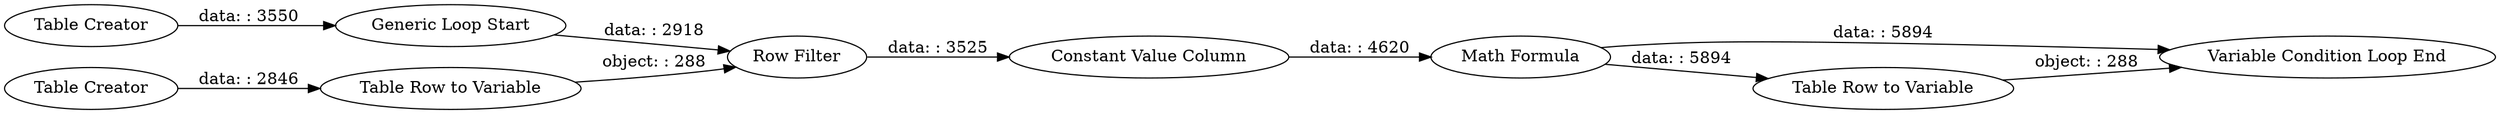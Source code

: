 digraph {
	"-8558467816322558240_1" [label="Table Creator"]
	"-8558467816322558240_5" [label="Constant Value Column"]
	"-8558467816322558240_10" [label="Row Filter"]
	"-8558467816322558240_14" [label="Variable Condition Loop End"]
	"-8558467816322558240_6" [label="Math Formula"]
	"-8558467816322558240_16" [label="Generic Loop Start"]
	"-8558467816322558240_2" [label="Table Creator"]
	"-8558467816322558240_7" [label="Table Row to Variable"]
	"-8558467816322558240_3" [label="Table Row to Variable"]
	"-8558467816322558240_6" -> "-8558467816322558240_7" [label="data: : 5894"]
	"-8558467816322558240_1" -> "-8558467816322558240_16" [label="data: : 3550"]
	"-8558467816322558240_6" -> "-8558467816322558240_14" [label="data: : 5894"]
	"-8558467816322558240_2" -> "-8558467816322558240_3" [label="data: : 2846"]
	"-8558467816322558240_16" -> "-8558467816322558240_10" [label="data: : 2918"]
	"-8558467816322558240_5" -> "-8558467816322558240_6" [label="data: : 4620"]
	"-8558467816322558240_10" -> "-8558467816322558240_5" [label="data: : 3525"]
	"-8558467816322558240_7" -> "-8558467816322558240_14" [label="object: : 288"]
	"-8558467816322558240_3" -> "-8558467816322558240_10" [label="object: : 288"]
	rankdir=LR
}
